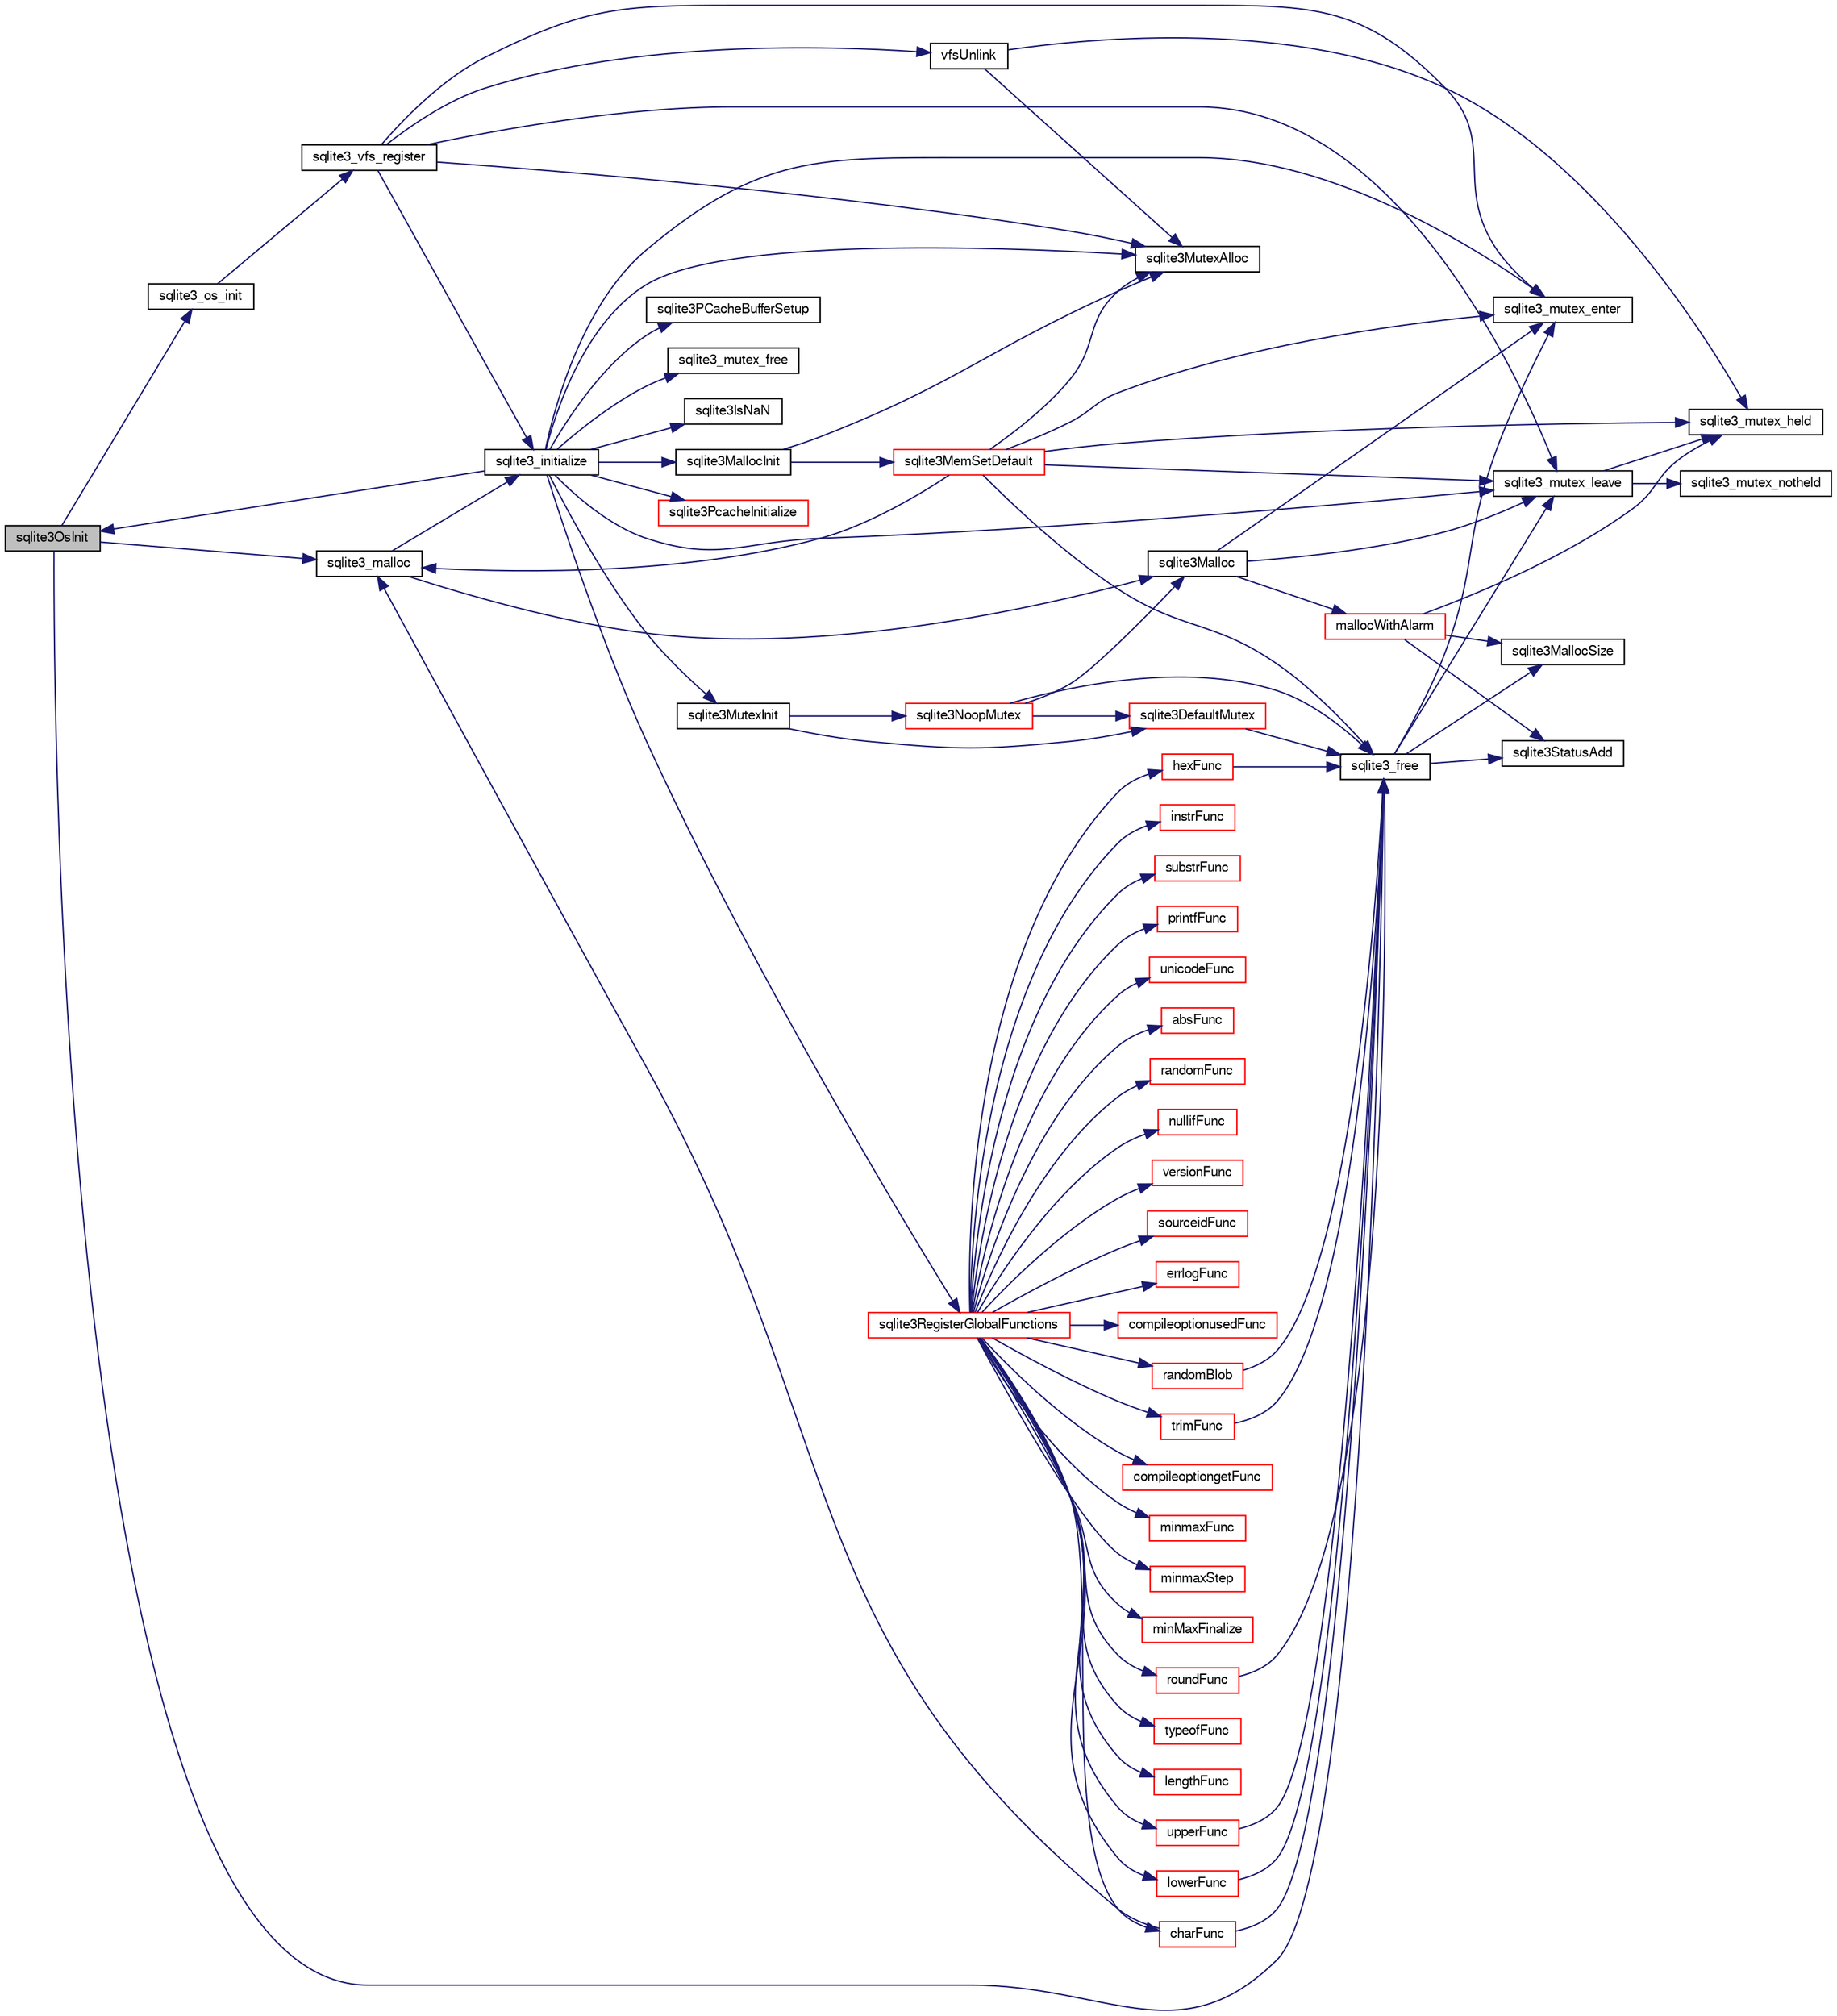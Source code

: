 digraph "sqlite3OsInit"
{
  edge [fontname="FreeSans",fontsize="10",labelfontname="FreeSans",labelfontsize="10"];
  node [fontname="FreeSans",fontsize="10",shape=record];
  rankdir="LR";
  Node613590 [label="sqlite3OsInit",height=0.2,width=0.4,color="black", fillcolor="grey75", style="filled", fontcolor="black"];
  Node613590 -> Node613591 [color="midnightblue",fontsize="10",style="solid",fontname="FreeSans"];
  Node613591 [label="sqlite3_malloc",height=0.2,width=0.4,color="black", fillcolor="white", style="filled",URL="$sqlite3_8c.html#ac79dba55fc32b6a840cf5a9769bce7cd"];
  Node613591 -> Node613592 [color="midnightblue",fontsize="10",style="solid",fontname="FreeSans"];
  Node613592 [label="sqlite3_initialize",height=0.2,width=0.4,color="black", fillcolor="white", style="filled",URL="$sqlite3_8c.html#ab0c0ee2d5d4cf8b28e9572296a8861df"];
  Node613592 -> Node613593 [color="midnightblue",fontsize="10",style="solid",fontname="FreeSans"];
  Node613593 [label="sqlite3MutexInit",height=0.2,width=0.4,color="black", fillcolor="white", style="filled",URL="$sqlite3_8c.html#a7906afcdd1cdb3d0007eb932398a1158"];
  Node613593 -> Node613594 [color="midnightblue",fontsize="10",style="solid",fontname="FreeSans"];
  Node613594 [label="sqlite3DefaultMutex",height=0.2,width=0.4,color="red", fillcolor="white", style="filled",URL="$sqlite3_8c.html#ac895a71e325f9b2f9b862f737c17aca8"];
  Node613594 -> Node613611 [color="midnightblue",fontsize="10",style="solid",fontname="FreeSans"];
  Node613611 [label="sqlite3_free",height=0.2,width=0.4,color="black", fillcolor="white", style="filled",URL="$sqlite3_8c.html#a6552349e36a8a691af5487999ab09519"];
  Node613611 -> Node613600 [color="midnightblue",fontsize="10",style="solid",fontname="FreeSans"];
  Node613600 [label="sqlite3_mutex_enter",height=0.2,width=0.4,color="black", fillcolor="white", style="filled",URL="$sqlite3_8c.html#a1c12cde690bd89f104de5cbad12a6bf5"];
  Node613611 -> Node613609 [color="midnightblue",fontsize="10",style="solid",fontname="FreeSans"];
  Node613609 [label="sqlite3StatusAdd",height=0.2,width=0.4,color="black", fillcolor="white", style="filled",URL="$sqlite3_8c.html#afa029f93586aeab4cc85360905dae9cd"];
  Node613611 -> Node613608 [color="midnightblue",fontsize="10",style="solid",fontname="FreeSans"];
  Node613608 [label="sqlite3MallocSize",height=0.2,width=0.4,color="black", fillcolor="white", style="filled",URL="$sqlite3_8c.html#acf5d2a5f35270bafb050bd2def576955"];
  Node613611 -> Node613606 [color="midnightblue",fontsize="10",style="solid",fontname="FreeSans"];
  Node613606 [label="sqlite3_mutex_leave",height=0.2,width=0.4,color="black", fillcolor="white", style="filled",URL="$sqlite3_8c.html#a5838d235601dbd3c1fa993555c6bcc93"];
  Node613606 -> Node613602 [color="midnightblue",fontsize="10",style="solid",fontname="FreeSans"];
  Node613602 [label="sqlite3_mutex_held",height=0.2,width=0.4,color="black", fillcolor="white", style="filled",URL="$sqlite3_8c.html#acf77da68932b6bc163c5e68547ecc3e7"];
  Node613606 -> Node613607 [color="midnightblue",fontsize="10",style="solid",fontname="FreeSans"];
  Node613607 [label="sqlite3_mutex_notheld",height=0.2,width=0.4,color="black", fillcolor="white", style="filled",URL="$sqlite3_8c.html#a83967c837c1c000d3b5adcfaa688f5dc"];
  Node613593 -> Node613615 [color="midnightblue",fontsize="10",style="solid",fontname="FreeSans"];
  Node613615 [label="sqlite3NoopMutex",height=0.2,width=0.4,color="red", fillcolor="white", style="filled",URL="$sqlite3_8c.html#a09742cde9ef371d94f8201d2cdb543e4"];
  Node613615 -> Node613599 [color="midnightblue",fontsize="10",style="solid",fontname="FreeSans"];
  Node613599 [label="sqlite3Malloc",height=0.2,width=0.4,color="black", fillcolor="white", style="filled",URL="$sqlite3_8c.html#a361a2eaa846b1885f123abe46f5d8b2b"];
  Node613599 -> Node613600 [color="midnightblue",fontsize="10",style="solid",fontname="FreeSans"];
  Node613599 -> Node613601 [color="midnightblue",fontsize="10",style="solid",fontname="FreeSans"];
  Node613601 [label="mallocWithAlarm",height=0.2,width=0.4,color="red", fillcolor="white", style="filled",URL="$sqlite3_8c.html#ab070d5cf8e48ec8a6a43cf025d48598b"];
  Node613601 -> Node613602 [color="midnightblue",fontsize="10",style="solid",fontname="FreeSans"];
  Node613601 -> Node613608 [color="midnightblue",fontsize="10",style="solid",fontname="FreeSans"];
  Node613601 -> Node613609 [color="midnightblue",fontsize="10",style="solid",fontname="FreeSans"];
  Node613599 -> Node613606 [color="midnightblue",fontsize="10",style="solid",fontname="FreeSans"];
  Node613615 -> Node613611 [color="midnightblue",fontsize="10",style="solid",fontname="FreeSans"];
  Node613615 -> Node613594 [color="midnightblue",fontsize="10",style="solid",fontname="FreeSans"];
  Node613592 -> Node613623 [color="midnightblue",fontsize="10",style="solid",fontname="FreeSans"];
  Node613623 [label="sqlite3MutexAlloc",height=0.2,width=0.4,color="black", fillcolor="white", style="filled",URL="$sqlite3_8c.html#a0e3f432ee581f6876b590e7ad7e84e19"];
  Node613592 -> Node613600 [color="midnightblue",fontsize="10",style="solid",fontname="FreeSans"];
  Node613592 -> Node613624 [color="midnightblue",fontsize="10",style="solid",fontname="FreeSans"];
  Node613624 [label="sqlite3MallocInit",height=0.2,width=0.4,color="black", fillcolor="white", style="filled",URL="$sqlite3_8c.html#a9e06f9e7cad0d83ce80ab493c9533552"];
  Node613624 -> Node613625 [color="midnightblue",fontsize="10",style="solid",fontname="FreeSans"];
  Node613625 [label="sqlite3MemSetDefault",height=0.2,width=0.4,color="red", fillcolor="white", style="filled",URL="$sqlite3_8c.html#a162fbfd727e92c5f8f72625b5ff62549"];
  Node613625 -> Node613623 [color="midnightblue",fontsize="10",style="solid",fontname="FreeSans"];
  Node613625 -> Node613600 [color="midnightblue",fontsize="10",style="solid",fontname="FreeSans"];
  Node613625 -> Node613606 [color="midnightblue",fontsize="10",style="solid",fontname="FreeSans"];
  Node613625 -> Node613602 [color="midnightblue",fontsize="10",style="solid",fontname="FreeSans"];
  Node613625 -> Node613591 [color="midnightblue",fontsize="10",style="solid",fontname="FreeSans"];
  Node613625 -> Node613611 [color="midnightblue",fontsize="10",style="solid",fontname="FreeSans"];
  Node613624 -> Node613623 [color="midnightblue",fontsize="10",style="solid",fontname="FreeSans"];
  Node613592 -> Node613606 [color="midnightblue",fontsize="10",style="solid",fontname="FreeSans"];
  Node613592 -> Node613718 [color="midnightblue",fontsize="10",style="solid",fontname="FreeSans"];
  Node613718 [label="sqlite3RegisterGlobalFunctions",height=0.2,width=0.4,color="red", fillcolor="white", style="filled",URL="$sqlite3_8c.html#a9f75bd111010f29e1b8d74344473c4ec"];
  Node613718 -> Node613719 [color="midnightblue",fontsize="10",style="solid",fontname="FreeSans"];
  Node613719 [label="trimFunc",height=0.2,width=0.4,color="red", fillcolor="white", style="filled",URL="$sqlite3_8c.html#afad56dbe7f08139a630156e644b14704"];
  Node613719 -> Node613611 [color="midnightblue",fontsize="10",style="solid",fontname="FreeSans"];
  Node613718 -> Node613732 [color="midnightblue",fontsize="10",style="solid",fontname="FreeSans"];
  Node613732 [label="minmaxFunc",height=0.2,width=0.4,color="red", fillcolor="white", style="filled",URL="$sqlite3_8c.html#a4d00f48b948fd73cb70bcfd1efc0bfb0"];
  Node613718 -> Node613741 [color="midnightblue",fontsize="10",style="solid",fontname="FreeSans"];
  Node613741 [label="minmaxStep",height=0.2,width=0.4,color="red", fillcolor="white", style="filled",URL="$sqlite3_8c.html#a5b4c0da0f3b61d7ff25ebd30aa22cca4"];
  Node613718 -> Node613745 [color="midnightblue",fontsize="10",style="solid",fontname="FreeSans"];
  Node613745 [label="minMaxFinalize",height=0.2,width=0.4,color="red", fillcolor="white", style="filled",URL="$sqlite3_8c.html#a0439dd90934a2dee93517c50884d5924"];
  Node613718 -> Node613746 [color="midnightblue",fontsize="10",style="solid",fontname="FreeSans"];
  Node613746 [label="typeofFunc",height=0.2,width=0.4,color="red", fillcolor="white", style="filled",URL="$sqlite3_8c.html#aba6c564ff0d6b017de448469d0fb243f"];
  Node613718 -> Node613747 [color="midnightblue",fontsize="10",style="solid",fontname="FreeSans"];
  Node613747 [label="lengthFunc",height=0.2,width=0.4,color="red", fillcolor="white", style="filled",URL="$sqlite3_8c.html#affdabf006c37c26a1c3e325badb83546"];
  Node613718 -> Node613752 [color="midnightblue",fontsize="10",style="solid",fontname="FreeSans"];
  Node613752 [label="instrFunc",height=0.2,width=0.4,color="red", fillcolor="white", style="filled",URL="$sqlite3_8c.html#a8f86ca540b92ac28aaefaa126170cf8c"];
  Node613718 -> Node613754 [color="midnightblue",fontsize="10",style="solid",fontname="FreeSans"];
  Node613754 [label="substrFunc",height=0.2,width=0.4,color="red", fillcolor="white", style="filled",URL="$sqlite3_8c.html#a8a8739d9af5589338113371e440b2734"];
  Node613718 -> Node613759 [color="midnightblue",fontsize="10",style="solid",fontname="FreeSans"];
  Node613759 [label="printfFunc",height=0.2,width=0.4,color="red", fillcolor="white", style="filled",URL="$sqlite3_8c.html#a80ca21d434c7c5b6668bee721331dda8"];
  Node613718 -> Node613761 [color="midnightblue",fontsize="10",style="solid",fontname="FreeSans"];
  Node613761 [label="unicodeFunc",height=0.2,width=0.4,color="red", fillcolor="white", style="filled",URL="$sqlite3_8c.html#a1d3d012cbe2276d8d713be80884db355"];
  Node613718 -> Node613763 [color="midnightblue",fontsize="10",style="solid",fontname="FreeSans"];
  Node613763 [label="charFunc",height=0.2,width=0.4,color="red", fillcolor="white", style="filled",URL="$sqlite3_8c.html#ab9b72ce47fcea3c3b92e816435a0fd91"];
  Node613763 -> Node613591 [color="midnightblue",fontsize="10",style="solid",fontname="FreeSans"];
  Node613763 -> Node613611 [color="midnightblue",fontsize="10",style="solid",fontname="FreeSans"];
  Node613718 -> Node613764 [color="midnightblue",fontsize="10",style="solid",fontname="FreeSans"];
  Node613764 [label="absFunc",height=0.2,width=0.4,color="red", fillcolor="white", style="filled",URL="$sqlite3_8c.html#af271994a34f441432d50d7095e0ed23d"];
  Node613718 -> Node613769 [color="midnightblue",fontsize="10",style="solid",fontname="FreeSans"];
  Node613769 [label="roundFunc",height=0.2,width=0.4,color="red", fillcolor="white", style="filled",URL="$sqlite3_8c.html#a8c444ba254edc27891111b76e7ba85e7"];
  Node613769 -> Node613611 [color="midnightblue",fontsize="10",style="solid",fontname="FreeSans"];
  Node613718 -> Node613772 [color="midnightblue",fontsize="10",style="solid",fontname="FreeSans"];
  Node613772 [label="upperFunc",height=0.2,width=0.4,color="red", fillcolor="white", style="filled",URL="$sqlite3_8c.html#a8f26e491f9fd893cdb476c577f39f260"];
  Node613772 -> Node613611 [color="midnightblue",fontsize="10",style="solid",fontname="FreeSans"];
  Node613718 -> Node613773 [color="midnightblue",fontsize="10",style="solid",fontname="FreeSans"];
  Node613773 [label="lowerFunc",height=0.2,width=0.4,color="red", fillcolor="white", style="filled",URL="$sqlite3_8c.html#a37a07e2d7c0cb4c521e9c334596c89a7"];
  Node613773 -> Node613611 [color="midnightblue",fontsize="10",style="solid",fontname="FreeSans"];
  Node613718 -> Node613774 [color="midnightblue",fontsize="10",style="solid",fontname="FreeSans"];
  Node613774 [label="hexFunc",height=0.2,width=0.4,color="red", fillcolor="white", style="filled",URL="$sqlite3_8c.html#a2e2cd151b75b794723d7c4f30fe57c8b"];
  Node613774 -> Node613611 [color="midnightblue",fontsize="10",style="solid",fontname="FreeSans"];
  Node613718 -> Node613775 [color="midnightblue",fontsize="10",style="solid",fontname="FreeSans"];
  Node613775 [label="randomFunc",height=0.2,width=0.4,color="red", fillcolor="white", style="filled",URL="$sqlite3_8c.html#a77905d2b2e1b154cf082f061cfa057dd"];
  Node613718 -> Node613779 [color="midnightblue",fontsize="10",style="solid",fontname="FreeSans"];
  Node613779 [label="randomBlob",height=0.2,width=0.4,color="red", fillcolor="white", style="filled",URL="$sqlite3_8c.html#a2b058708f7f26feb80fce84c3e375d64"];
  Node613779 -> Node613611 [color="midnightblue",fontsize="10",style="solid",fontname="FreeSans"];
  Node613718 -> Node613781 [color="midnightblue",fontsize="10",style="solid",fontname="FreeSans"];
  Node613781 [label="nullifFunc",height=0.2,width=0.4,color="red", fillcolor="white", style="filled",URL="$sqlite3_8c.html#aa677b6612cd4e6630438b729f56cd3e6"];
  Node613718 -> Node613782 [color="midnightblue",fontsize="10",style="solid",fontname="FreeSans"];
  Node613782 [label="versionFunc",height=0.2,width=0.4,color="red", fillcolor="white", style="filled",URL="$sqlite3_8c.html#a258a294d68fbf7c6ba528921b2a721bc"];
  Node613718 -> Node613784 [color="midnightblue",fontsize="10",style="solid",fontname="FreeSans"];
  Node613784 [label="sourceidFunc",height=0.2,width=0.4,color="red", fillcolor="white", style="filled",URL="$sqlite3_8c.html#a3ff22be898cc17c2a45a7fa605892c4a"];
  Node613718 -> Node613786 [color="midnightblue",fontsize="10",style="solid",fontname="FreeSans"];
  Node613786 [label="errlogFunc",height=0.2,width=0.4,color="red", fillcolor="white", style="filled",URL="$sqlite3_8c.html#a56d5c8e1f0a43e4c9f8864c27065393f"];
  Node613718 -> Node613787 [color="midnightblue",fontsize="10",style="solid",fontname="FreeSans"];
  Node613787 [label="compileoptionusedFunc",height=0.2,width=0.4,color="red", fillcolor="white", style="filled",URL="$sqlite3_8c.html#ab8caa7140383f5e738f29c859232145f"];
  Node613718 -> Node613790 [color="midnightblue",fontsize="10",style="solid",fontname="FreeSans"];
  Node613790 [label="compileoptiongetFunc",height=0.2,width=0.4,color="red", fillcolor="white", style="filled",URL="$sqlite3_8c.html#a9221f1bc427c499f548f1e50ad1033b0"];
  Node613592 -> Node613866 [color="midnightblue",fontsize="10",style="solid",fontname="FreeSans"];
  Node613866 [label="sqlite3PcacheInitialize",height=0.2,width=0.4,color="red", fillcolor="white", style="filled",URL="$sqlite3_8c.html#a2902c61ddc88bea002c4d69fe4052b1f"];
  Node613592 -> Node613590 [color="midnightblue",fontsize="10",style="solid",fontname="FreeSans"];
  Node613592 -> Node613867 [color="midnightblue",fontsize="10",style="solid",fontname="FreeSans"];
  Node613867 [label="sqlite3PCacheBufferSetup",height=0.2,width=0.4,color="black", fillcolor="white", style="filled",URL="$sqlite3_8c.html#ad18a1eebefdfbc4254f473f7b0101937"];
  Node613592 -> Node613868 [color="midnightblue",fontsize="10",style="solid",fontname="FreeSans"];
  Node613868 [label="sqlite3_mutex_free",height=0.2,width=0.4,color="black", fillcolor="white", style="filled",URL="$sqlite3_8c.html#a2db2e72e08f6873afa9c61b0ec726fec"];
  Node613592 -> Node613655 [color="midnightblue",fontsize="10",style="solid",fontname="FreeSans"];
  Node613655 [label="sqlite3IsNaN",height=0.2,width=0.4,color="black", fillcolor="white", style="filled",URL="$sqlite3_8c.html#aed4d78203877c3486765ccbc7feebb50"];
  Node613591 -> Node613599 [color="midnightblue",fontsize="10",style="solid",fontname="FreeSans"];
  Node613590 -> Node613611 [color="midnightblue",fontsize="10",style="solid",fontname="FreeSans"];
  Node613590 -> Node613869 [color="midnightblue",fontsize="10",style="solid",fontname="FreeSans"];
  Node613869 [label="sqlite3_os_init",height=0.2,width=0.4,color="black", fillcolor="white", style="filled",URL="$sqlite3_8c.html#acebc2290d00a32d3afe2361f2979038b"];
  Node613869 -> Node613870 [color="midnightblue",fontsize="10",style="solid",fontname="FreeSans"];
  Node613870 [label="sqlite3_vfs_register",height=0.2,width=0.4,color="black", fillcolor="white", style="filled",URL="$sqlite3_8c.html#a7184b289ccd4c4c7200589137d88c4ae"];
  Node613870 -> Node613592 [color="midnightblue",fontsize="10",style="solid",fontname="FreeSans"];
  Node613870 -> Node613623 [color="midnightblue",fontsize="10",style="solid",fontname="FreeSans"];
  Node613870 -> Node613600 [color="midnightblue",fontsize="10",style="solid",fontname="FreeSans"];
  Node613870 -> Node613871 [color="midnightblue",fontsize="10",style="solid",fontname="FreeSans"];
  Node613871 [label="vfsUnlink",height=0.2,width=0.4,color="black", fillcolor="white", style="filled",URL="$sqlite3_8c.html#ac83aba5f7ebe1ae9bdcf187ea2a8a692"];
  Node613871 -> Node613602 [color="midnightblue",fontsize="10",style="solid",fontname="FreeSans"];
  Node613871 -> Node613623 [color="midnightblue",fontsize="10",style="solid",fontname="FreeSans"];
  Node613870 -> Node613606 [color="midnightblue",fontsize="10",style="solid",fontname="FreeSans"];
}

